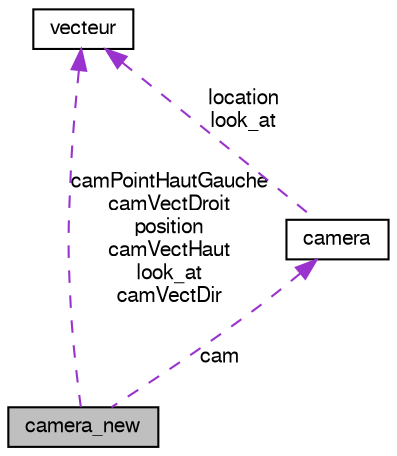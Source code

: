 digraph G
{
  edge [fontname="FreeSans",fontsize="10",labelfontname="FreeSans",labelfontsize="10"];
  node [fontname="FreeSans",fontsize="10",shape=record];
  Node1 [label="camera_new",height=0.2,width=0.4,color="black", fillcolor="grey75", style="filled" fontcolor="black"];
  Node2 -> Node1 [dir=back,color="darkorchid3",fontsize="10",style="dashed",label="camPointHautGauche\ncamVectDroit\nposition\ncamVectHaut\nlook_at\ncamVectDir",fontname="FreeSans"];
  Node2 [label="vecteur",height=0.2,width=0.4,color="black", fillcolor="white", style="filled",URL="$structvecteur.html",tooltip="structure définissant un vecteur de taille 3"];
  Node3 -> Node1 [dir=back,color="darkorchid3",fontsize="10",style="dashed",label="cam",fontname="FreeSans"];
  Node3 [label="camera",height=0.2,width=0.4,color="black", fillcolor="white", style="filled",URL="$structcamera.html",tooltip="structure définissant une caméra"];
  Node2 -> Node3 [dir=back,color="darkorchid3",fontsize="10",style="dashed",label="location\nlook_at",fontname="FreeSans"];
}

